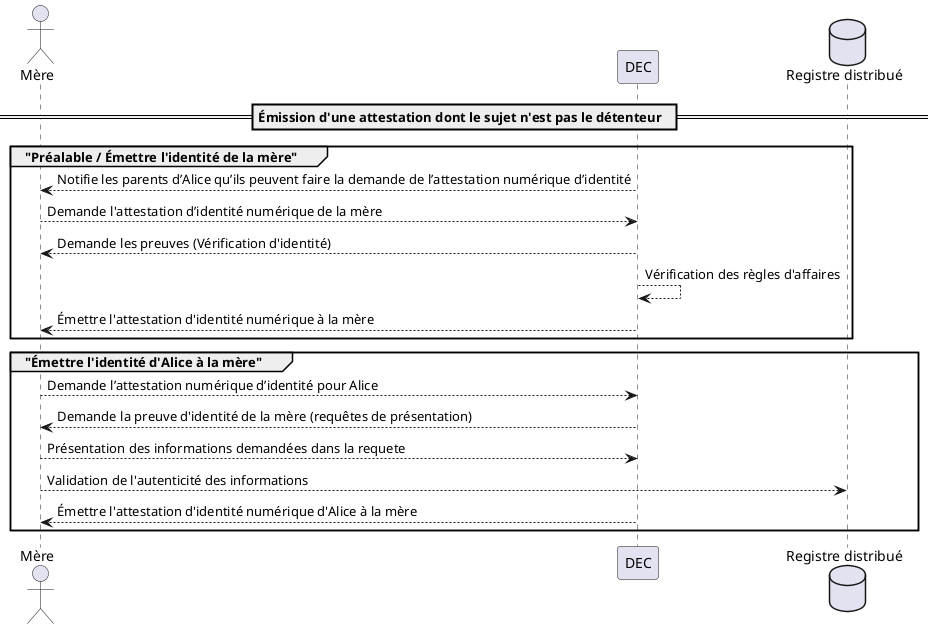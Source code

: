 @startuml Sequence

actor "Mère" as Demandeur  order 100
participant "DEC" as Emetteur  order 110
database "Registre distribué" as RegistreD  order 130

== Émission d'une attestation dont le sujet n'est pas le détenteur  ==

' Préalable
group "Préalable / Émettre l'identité de la mère"
    Emetteur   -->  Demandeur  :  Notifie les parents d’Alice qu’ils peuvent faire la demande de l’attestation numérique d’identité 
    Emetteur   <--  Demandeur  :  Demande l'attestation d’identité numérique de la mère
    Emetteur   -->  Demandeur  :  Demande les preuves (Vérification d'identité)
    Emetteur   -->  Emetteur   :  Vérification des règles d'affaires
    Emetteur   -->  Demandeur  :  Émettre l'attestation d'identité numérique à la mère 
end

' Émettre l'identité de l'enfant à la mère
group "Émettre l'identité d'Alice à la mère"
    Emetteur   <--  Demandeur  :  Demande l’attestation numérique d’identité pour Alice
    Emetteur   -->  Demandeur  :  Demande la preuve d'identité de la mère (requêtes de présentation)
    Emetteur   <--  Demandeur  :  Présentation des informations demandées dans la requete
    Demandeur  -->  RegistreD  :  Validation de l'autenticité des informations
    Emetteur   -->  Demandeur  :  Émettre l'attestation d'identité numérique d'Alice à la mère
end
    
@enduml
